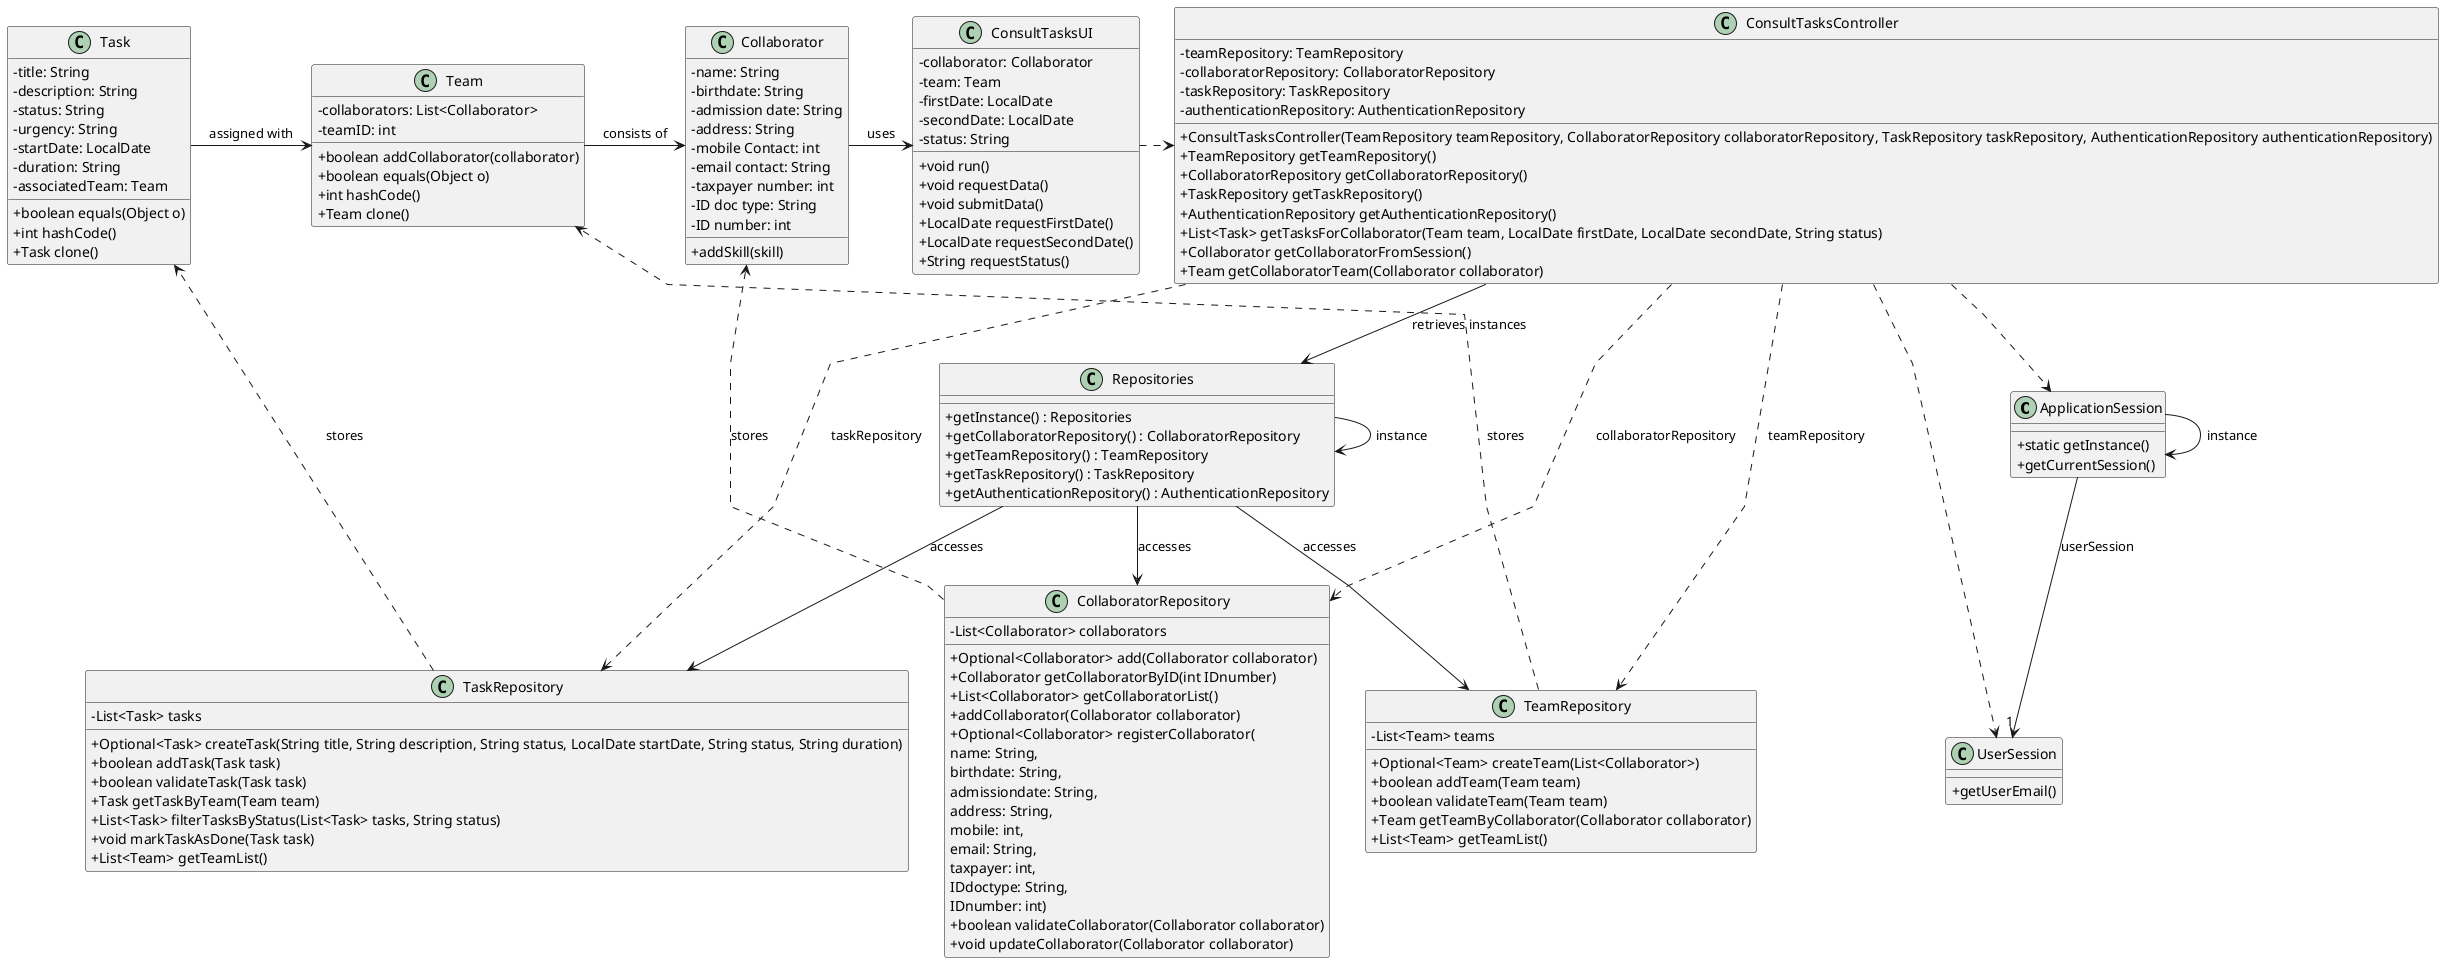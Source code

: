 @startuml
'skinparam monochrome true
skinparam packageStyle rectangle
skinparam shadowing false
skinparam linetype polyline
'skinparam linetype orto

skinparam classAttributeIconSize 0

'left to right direction

class ApplicationSession
{
    + static getInstance()
    + getCurrentSession()
}

class UserSession
{
    + getUserEmail()
}

class Collaborator {
    - name: String
    - birthdate: String
    - admission date: String
    - address: String
    - mobile Contact: int
    - email contact: String
    - taxpayer number: int
    - ID doc type: String
    - ID number: int
    + addSkill(skill)
}

 class CollaboratorRepository {
   - List<Collaborator> collaborators
   + Optional<Collaborator> add(Collaborator collaborator)
   + Collaborator getCollaboratorByID(int IDnumber)
   + List<Collaborator> getCollaboratorList()
   + addCollaborator(Collaborator collaborator)
   + Optional<Collaborator> registerCollaborator( \nname: String, \nbirthdate: String, \nadmissiondate: String, \naddress: String, \nmobile: int, \nemail: String, \ntaxpayer: int, \nIDdoctype: String, \nIDnumber: int)
   + boolean validateCollaborator(Collaborator collaborator)
   + void updateCollaborator(Collaborator collaborator)
 }

class Repositories {
  + getInstance() : Repositories
  + getCollaboratorRepository() : CollaboratorRepository
  + getTeamRepository() : TeamRepository
  + getTaskRepository() : TaskRepository
  + getAuthenticationRepository() : AuthenticationRepository
}

class ConsultTasksController {
    - teamRepository: TeamRepository
    - collaboratorRepository: CollaboratorRepository
    - taskRepository: TaskRepository
    - authenticationRepository: AuthenticationRepository
    + ConsultTasksController(TeamRepository teamRepository, CollaboratorRepository collaboratorRepository, TaskRepository taskRepository, AuthenticationRepository authenticationRepository)
    + TeamRepository getTeamRepository()
    + CollaboratorRepository getCollaboratorRepository()
    + TaskRepository getTaskRepository()
    + AuthenticationRepository getAuthenticationRepository()
    + List<Task> getTasksForCollaborator(Team team, LocalDate firstDate, LocalDate secondDate, String status)
    + Collaborator getCollaboratorFromSession()
    + Team getCollaboratorTeam(Collaborator collaborator)
}

class ConsultTasksUI {
  - collaborator: Collaborator
  - team: Team
  - firstDate: LocalDate
  - secondDate: LocalDate
  - status: String
  + void run()
  + void requestData()
  + void submitData()
  + LocalDate requestFirstDate()
  + LocalDate requestSecondDate()
  + String requestStatus()
}

class Team {
    - collaborators: List<Collaborator>
    - teamID: int
    + boolean addCollaborator(collaborator)
    + boolean equals(Object o)
    + int hashCode()
    + Team clone()
}

class TaskRepository {
       - List<Task> tasks
       + Optional<Task> createTask(String title, String description, String status, LocalDate startDate, String status, String duration)
       + boolean addTask(Task task)
       + boolean validateTask(Task task)
       + Task getTaskByTeam(Team team)
       + List<Task> filterTasksByStatus(List<Task> tasks, String status)
       + void markTaskAsDone(Task task)
       + List<Team> getTeamList()
}

class Task {
    - title: String
    - description: String
    - status: String
    - urgency: String
    - startDate: LocalDate
    - duration: String
    - associatedTeam: Team
    + boolean equals(Object o)
    + int hashCode()
    + Task clone()
}

class TeamRepository {
       - List<Team> teams
       + Optional<Team> createTeam(List<Collaborator>)
       + boolean addTeam(Team team)
       + boolean validateTeam(Team team)
       + Team getTeamByCollaborator(Collaborator collaborator)
       + List<Team> getTeamList()
}

Task -> Team: assigned with

Team -> Collaborator: consists of

Collaborator -> ConsultTasksUI: uses

Repositories -> Repositories : instance
ApplicationSession -> ApplicationSession : instance

ConsultTasksUI .> ConsultTasksController

ConsultTasksController -down-> Repositories : retrieves instances

Repositories -down-> CollaboratorRepository : accesses
Repositories -down-> TeamRepository : accesses
Repositories -down-> TaskRepository : accesses

ConsultTasksController ..> TeamRepository : teamRepository
ConsultTasksController ..> TaskRepository : taskRepository
ConsultTasksController ..> CollaboratorRepository : collaboratorRepository

ApplicationSession --> "1" UserSession : userSession

ConsultTasksController ..> ApplicationSession
ConsultTasksController ..> UserSession

TeamRepository ..> Team: stores
TaskRepository ..> Task: stores
CollaboratorRepository ..> Collaborator: stores

@enduml